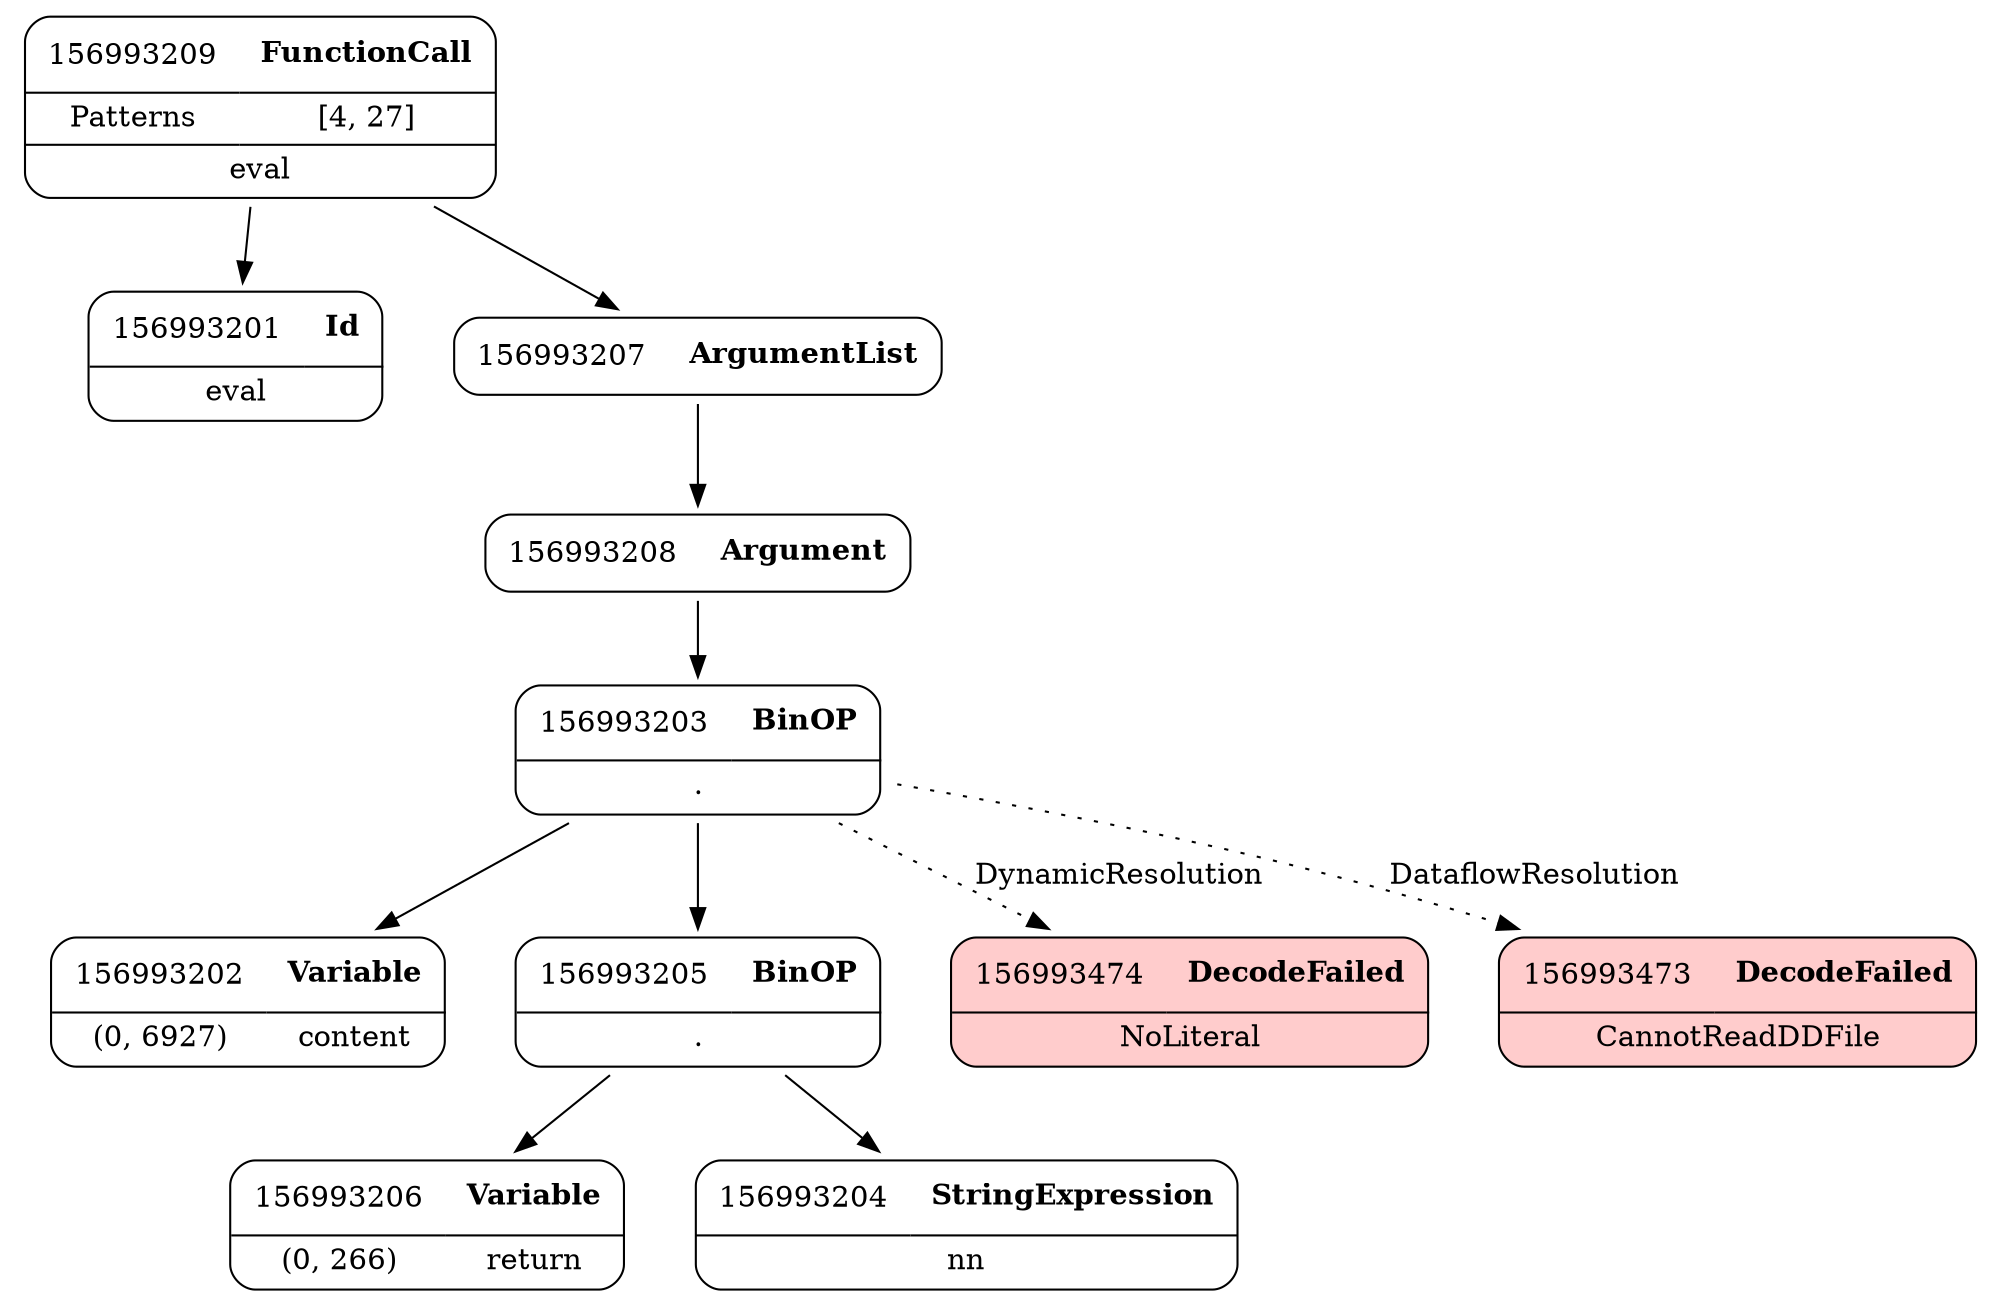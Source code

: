 digraph ast {
node [shape=none];
156993209 [label=<<TABLE border='1' cellspacing='0' cellpadding='10' style='rounded' ><TR><TD border='0'>156993209</TD><TD border='0'><B>FunctionCall</B></TD></TR><HR/><TR><TD border='0' cellpadding='5'>Patterns</TD><TD border='0' cellpadding='5'>[4, 27]</TD></TR><HR/><TR><TD border='0' cellpadding='5' colspan='2'>eval</TD></TR></TABLE>>];
156993209 -> 156993201 [weight=2];
156993209 -> 156993207 [weight=2];
156993208 [label=<<TABLE border='1' cellspacing='0' cellpadding='10' style='rounded' ><TR><TD border='0'>156993208</TD><TD border='0'><B>Argument</B></TD></TR></TABLE>>];
156993208 -> 156993203 [weight=2];
156993203 [label=<<TABLE border='1' cellspacing='0' cellpadding='10' style='rounded' ><TR><TD border='0'>156993203</TD><TD border='0'><B>BinOP</B></TD></TR><HR/><TR><TD border='0' cellpadding='5' colspan='2'>.</TD></TR></TABLE>>];
156993203 -> 156993202 [weight=2];
156993203 -> 156993205 [weight=2];
156993203 -> 156993474 [style=dotted,label=DynamicResolution];
156993203 -> 156993473 [style=dotted,label=DataflowResolution];
156993202 [label=<<TABLE border='1' cellspacing='0' cellpadding='10' style='rounded' ><TR><TD border='0'>156993202</TD><TD border='0'><B>Variable</B></TD></TR><HR/><TR><TD border='0' cellpadding='5'>(0, 6927)</TD><TD border='0' cellpadding='5'>content</TD></TR></TABLE>>];
156993474 [label=<<TABLE border='1' cellspacing='0' cellpadding='10' style='rounded' bgcolor='#FFCCCC' ><TR><TD border='0'>156993474</TD><TD border='0'><B>DecodeFailed</B></TD></TR><HR/><TR><TD border='0' cellpadding='5' colspan='2'>NoLiteral</TD></TR></TABLE>>];
156993201 [label=<<TABLE border='1' cellspacing='0' cellpadding='10' style='rounded' ><TR><TD border='0'>156993201</TD><TD border='0'><B>Id</B></TD></TR><HR/><TR><TD border='0' cellpadding='5' colspan='2'>eval</TD></TR></TABLE>>];
156993473 [label=<<TABLE border='1' cellspacing='0' cellpadding='10' style='rounded' bgcolor='#FFCCCC' ><TR><TD border='0'>156993473</TD><TD border='0'><B>DecodeFailed</B></TD></TR><HR/><TR><TD border='0' cellpadding='5' colspan='2'>CannotReadDDFile</TD></TR></TABLE>>];
156993207 [label=<<TABLE border='1' cellspacing='0' cellpadding='10' style='rounded' ><TR><TD border='0'>156993207</TD><TD border='0'><B>ArgumentList</B></TD></TR></TABLE>>];
156993207 -> 156993208 [weight=2];
156993206 [label=<<TABLE border='1' cellspacing='0' cellpadding='10' style='rounded' ><TR><TD border='0'>156993206</TD><TD border='0'><B>Variable</B></TD></TR><HR/><TR><TD border='0' cellpadding='5'>(0, 266)</TD><TD border='0' cellpadding='5'>return</TD></TR></TABLE>>];
156993205 [label=<<TABLE border='1' cellspacing='0' cellpadding='10' style='rounded' ><TR><TD border='0'>156993205</TD><TD border='0'><B>BinOP</B></TD></TR><HR/><TR><TD border='0' cellpadding='5' colspan='2'>.</TD></TR></TABLE>>];
156993205 -> 156993204 [weight=2];
156993205 -> 156993206 [weight=2];
156993204 [label=<<TABLE border='1' cellspacing='0' cellpadding='10' style='rounded' ><TR><TD border='0'>156993204</TD><TD border='0'><B>StringExpression</B></TD></TR><HR/><TR><TD border='0' cellpadding='5' colspan='2'>nn</TD></TR></TABLE>>];
}
